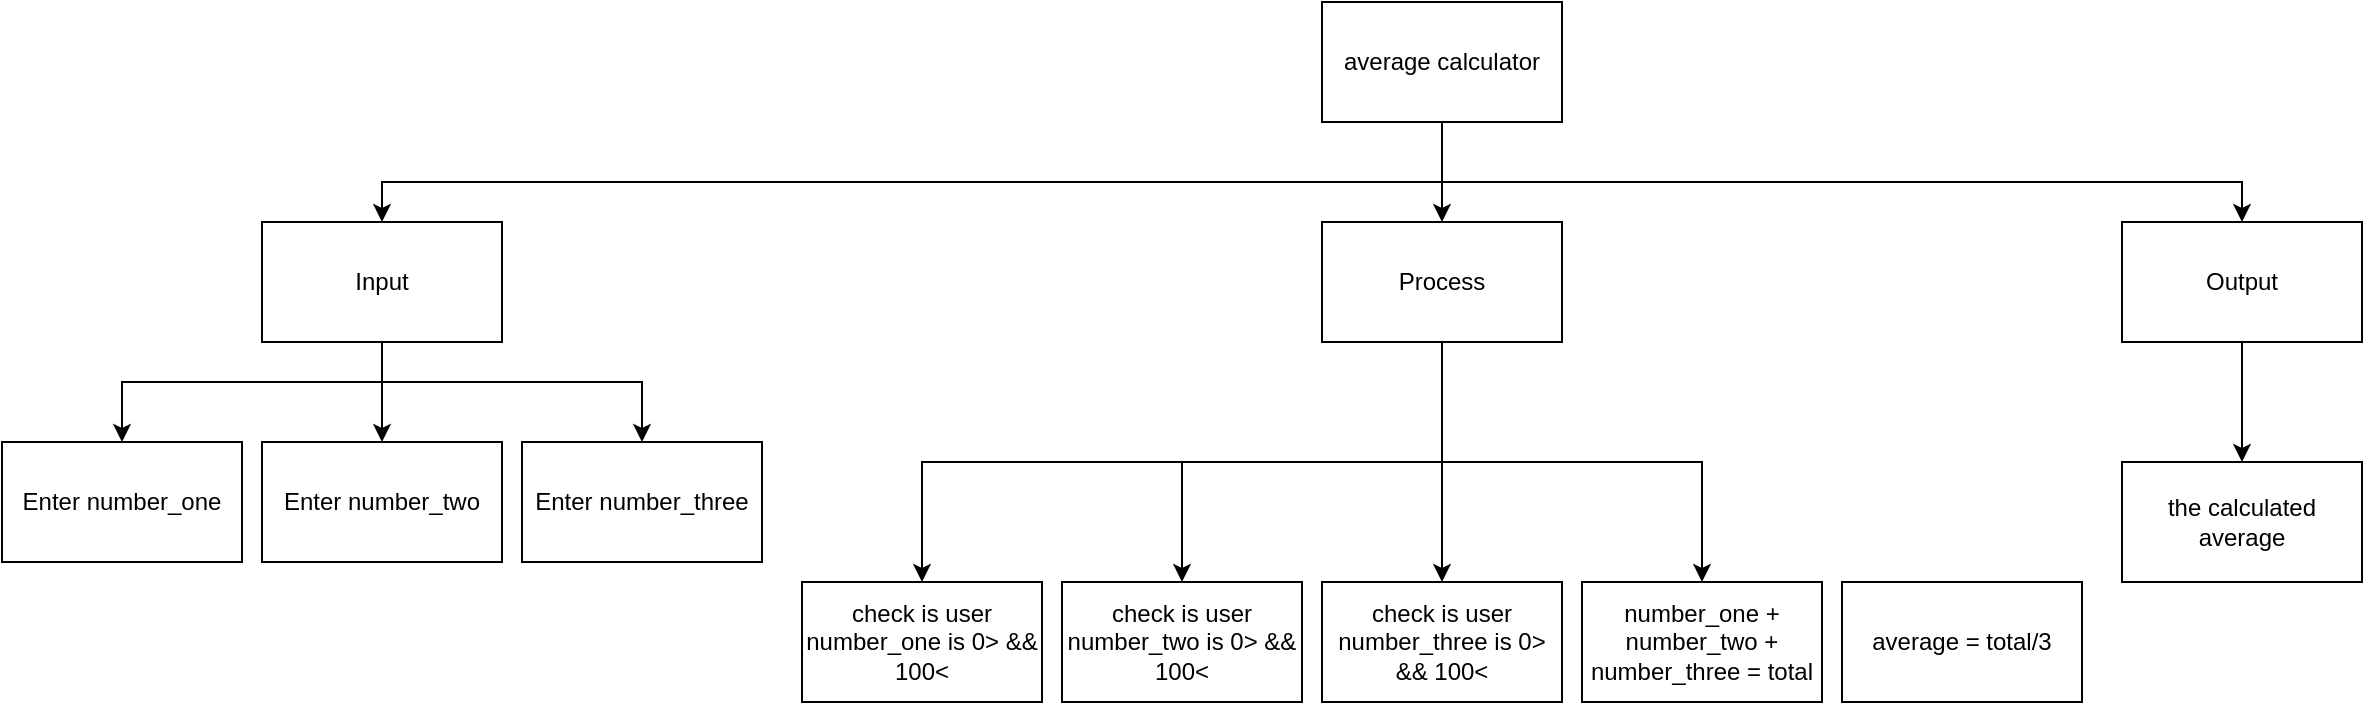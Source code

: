 <mxfile>
    <diagram id="Ek28gAYluiZjqxpAqC49" name="Page-1">
        <mxGraphModel dx="2617" dy="2417" grid="1" gridSize="10" guides="1" tooltips="1" connect="1" arrows="1" fold="1" page="1" pageScale="1" pageWidth="827" pageHeight="1169" math="0" shadow="0">
            <root>
                <mxCell id="0"/>
                <mxCell id="1" parent="0"/>
                <mxCell id="2" style="edgeStyle=none;html=1;entryX=0.5;entryY=0;entryDx=0;entryDy=0;rounded=0;" parent="1" source="5" target="8" edge="1">
                    <mxGeometry relative="1" as="geometry"/>
                </mxCell>
                <mxCell id="3" style="edgeStyle=none;rounded=0;html=1;entryX=0.5;entryY=0;entryDx=0;entryDy=0;" parent="1" target="6" edge="1">
                    <mxGeometry relative="1" as="geometry">
                        <mxPoint x="260" y="-390.0" as="sourcePoint"/>
                        <Array as="points">
                            <mxPoint x="-270" y="-390"/>
                        </Array>
                    </mxGeometry>
                </mxCell>
                <mxCell id="4" style="edgeStyle=none;rounded=0;html=1;entryX=0.5;entryY=0;entryDx=0;entryDy=0;" parent="1" target="10" edge="1">
                    <mxGeometry relative="1" as="geometry">
                        <mxPoint x="260" y="-390.0" as="sourcePoint"/>
                        <Array as="points">
                            <mxPoint x="660" y="-390"/>
                        </Array>
                    </mxGeometry>
                </mxCell>
                <mxCell id="5" value="average calculator" style="rounded=0;whiteSpace=wrap;html=1;" parent="1" vertex="1">
                    <mxGeometry x="200" y="-480" width="120" height="60" as="geometry"/>
                </mxCell>
                <mxCell id="39" style="edgeStyle=none;html=1;entryX=0.5;entryY=0;entryDx=0;entryDy=0;rounded=0;" parent="1" target="38" edge="1">
                    <mxGeometry relative="1" as="geometry">
                        <mxPoint x="-270" y="-290" as="sourcePoint"/>
                        <Array as="points">
                            <mxPoint x="-140" y="-290"/>
                        </Array>
                    </mxGeometry>
                </mxCell>
                <mxCell id="41" style="edgeStyle=none;html=1;entryX=0.5;entryY=0;entryDx=0;entryDy=0;" parent="1" source="6" target="11" edge="1">
                    <mxGeometry relative="1" as="geometry"/>
                </mxCell>
                <mxCell id="42" style="edgeStyle=none;html=1;entryX=0.5;entryY=0;entryDx=0;entryDy=0;rounded=0;" parent="1" target="36" edge="1">
                    <mxGeometry relative="1" as="geometry">
                        <mxPoint x="-270" y="-290" as="sourcePoint"/>
                        <Array as="points">
                            <mxPoint x="-400" y="-290"/>
                        </Array>
                    </mxGeometry>
                </mxCell>
                <mxCell id="6" value="Input" style="rounded=0;whiteSpace=wrap;html=1;" parent="1" vertex="1">
                    <mxGeometry x="-330" y="-370" width="120" height="60" as="geometry"/>
                </mxCell>
                <mxCell id="46" style="edgeStyle=none;rounded=0;html=1;entryX=0.5;entryY=0;entryDx=0;entryDy=0;" parent="1" source="8" target="21" edge="1">
                    <mxGeometry relative="1" as="geometry"/>
                </mxCell>
                <mxCell id="47" style="edgeStyle=none;rounded=0;html=1;entryX=0.5;entryY=0;entryDx=0;entryDy=0;" parent="1" target="13" edge="1">
                    <mxGeometry relative="1" as="geometry">
                        <mxPoint x="260" y="-250" as="sourcePoint"/>
                        <Array as="points">
                            <mxPoint x="130" y="-250"/>
                        </Array>
                    </mxGeometry>
                </mxCell>
                <mxCell id="48" style="edgeStyle=none;rounded=0;html=1;entryX=0.5;entryY=0;entryDx=0;entryDy=0;" parent="1" target="43" edge="1">
                    <mxGeometry relative="1" as="geometry">
                        <mxPoint x="260" y="-250" as="sourcePoint"/>
                        <Array as="points">
                            <mxPoint x="390" y="-250"/>
                        </Array>
                    </mxGeometry>
                </mxCell>
                <mxCell id="49" style="edgeStyle=none;rounded=0;html=1;entryX=0.5;entryY=0;entryDx=0;entryDy=0;" parent="1" target="29" edge="1">
                    <mxGeometry relative="1" as="geometry">
                        <mxPoint x="260" y="-250" as="sourcePoint"/>
                        <Array as="points">
                            <mxPoint y="-250"/>
                        </Array>
                    </mxGeometry>
                </mxCell>
                <mxCell id="8" value="Process" style="rounded=0;whiteSpace=wrap;html=1;" parent="1" vertex="1">
                    <mxGeometry x="200" y="-370" width="120" height="60" as="geometry"/>
                </mxCell>
                <mxCell id="32" style="edgeStyle=none;html=1;entryX=0.5;entryY=0;entryDx=0;entryDy=0;exitX=0.5;exitY=1;exitDx=0;exitDy=0;" parent="1" source="10" target="25" edge="1">
                    <mxGeometry relative="1" as="geometry"/>
                </mxCell>
                <mxCell id="10" value="Output" style="rounded=0;whiteSpace=wrap;html=1;" parent="1" vertex="1">
                    <mxGeometry x="600" y="-370" width="120" height="60" as="geometry"/>
                </mxCell>
                <mxCell id="11" value="Enter number_two" style="rounded=0;whiteSpace=wrap;html=1;" parent="1" vertex="1">
                    <mxGeometry x="-330" y="-260" width="120" height="60" as="geometry"/>
                </mxCell>
                <mxCell id="13" value="check is user number_two is 0&amp;gt; &amp;amp;&amp;amp; 100&amp;lt;" style="rounded=0;whiteSpace=wrap;html=1;" parent="1" vertex="1">
                    <mxGeometry x="70" y="-190" width="120" height="60" as="geometry"/>
                </mxCell>
                <mxCell id="21" value="check is user number_three is 0&amp;gt; &amp;amp;&amp;amp; 100&amp;lt;" style="rounded=0;whiteSpace=wrap;html=1;" parent="1" vertex="1">
                    <mxGeometry x="200" y="-190" width="120" height="60" as="geometry"/>
                </mxCell>
                <mxCell id="25" value="the calculated average" style="rounded=0;whiteSpace=wrap;html=1;" parent="1" vertex="1">
                    <mxGeometry x="600" y="-250" width="120" height="60" as="geometry"/>
                </mxCell>
                <mxCell id="29" value="check is user number_one is 0&amp;gt; &amp;amp;&amp;amp; 100&amp;lt;" style="rounded=0;whiteSpace=wrap;html=1;" parent="1" vertex="1">
                    <mxGeometry x="-60" y="-190" width="120" height="60" as="geometry"/>
                </mxCell>
                <mxCell id="36" value="Enter number_one" style="rounded=0;whiteSpace=wrap;html=1;" parent="1" vertex="1">
                    <mxGeometry x="-460" y="-260" width="120" height="60" as="geometry"/>
                </mxCell>
                <mxCell id="38" value="Enter number_three" style="rounded=0;whiteSpace=wrap;html=1;" parent="1" vertex="1">
                    <mxGeometry x="-200" y="-260" width="120" height="60" as="geometry"/>
                </mxCell>
                <mxCell id="43" value="number_one + number_two + number_three = total" style="rounded=0;whiteSpace=wrap;html=1;" parent="1" vertex="1">
                    <mxGeometry x="330" y="-190" width="120" height="60" as="geometry"/>
                </mxCell>
                <mxCell id="44" value="average = total/3" style="rounded=0;whiteSpace=wrap;html=1;" parent="1" vertex="1">
                    <mxGeometry x="460" y="-190" width="120" height="60" as="geometry"/>
                </mxCell>
            </root>
        </mxGraphModel>
    </diagram>
</mxfile>